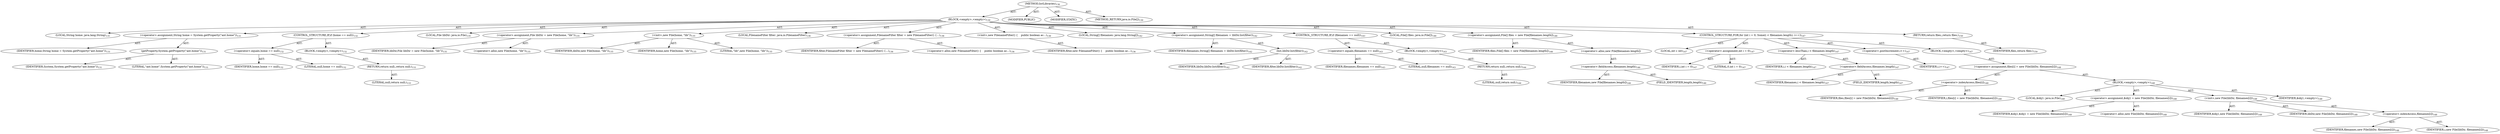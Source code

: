 digraph "listLibraries" {  
"111669149699" [label = <(METHOD,listLibraries)<SUB>130</SUB>> ]
"25769803785" [label = <(BLOCK,&lt;empty&gt;,&lt;empty&gt;)<SUB>130</SUB>> ]
"94489280517" [label = <(LOCAL,String home: java.lang.String)<SUB>131</SUB>> ]
"30064771096" [label = <(&lt;operator&gt;.assignment,String home = System.getProperty(&quot;ant.home&quot;))<SUB>131</SUB>> ]
"68719476753" [label = <(IDENTIFIER,home,String home = System.getProperty(&quot;ant.home&quot;))<SUB>131</SUB>> ]
"30064771097" [label = <(getProperty,System.getProperty(&quot;ant.home&quot;))<SUB>131</SUB>> ]
"68719476754" [label = <(IDENTIFIER,System,System.getProperty(&quot;ant.home&quot;))<SUB>131</SUB>> ]
"90194313225" [label = <(LITERAL,&quot;ant.home&quot;,System.getProperty(&quot;ant.home&quot;))<SUB>131</SUB>> ]
"47244640261" [label = <(CONTROL_STRUCTURE,IF,if (home == null))<SUB>132</SUB>> ]
"30064771098" [label = <(&lt;operator&gt;.equals,home == null)<SUB>132</SUB>> ]
"68719476755" [label = <(IDENTIFIER,home,home == null)<SUB>132</SUB>> ]
"90194313226" [label = <(LITERAL,null,home == null)<SUB>132</SUB>> ]
"25769803786" [label = <(BLOCK,&lt;empty&gt;,&lt;empty&gt;)<SUB>132</SUB>> ]
"146028888066" [label = <(RETURN,return null;,return null;)<SUB>133</SUB>> ]
"90194313227" [label = <(LITERAL,null,return null;)<SUB>133</SUB>> ]
"94489280518" [label = <(LOCAL,File libDir: java.io.File)<SUB>135</SUB>> ]
"30064771099" [label = <(&lt;operator&gt;.assignment,File libDir = new File(home, &quot;lib&quot;))<SUB>135</SUB>> ]
"68719476756" [label = <(IDENTIFIER,libDir,File libDir = new File(home, &quot;lib&quot;))<SUB>135</SUB>> ]
"30064771100" [label = <(&lt;operator&gt;.alloc,new File(home, &quot;lib&quot;))<SUB>135</SUB>> ]
"30064771101" [label = <(&lt;init&gt;,new File(home, &quot;lib&quot;))<SUB>135</SUB>> ]
"68719476757" [label = <(IDENTIFIER,libDir,new File(home, &quot;lib&quot;))<SUB>135</SUB>> ]
"68719476758" [label = <(IDENTIFIER,home,new File(home, &quot;lib&quot;))<SUB>135</SUB>> ]
"90194313228" [label = <(LITERAL,&quot;lib&quot;,new File(home, &quot;lib&quot;))<SUB>135</SUB>> ]
"94489280512" [label = <(LOCAL,FilenameFilter filter: java.io.FilenameFilter)<SUB>136</SUB>> ]
"30064771102" [label = <(&lt;operator&gt;.assignment,FilenameFilter filter = new FilenameFilter() {...)<SUB>136</SUB>> ]
"68719476759" [label = <(IDENTIFIER,filter,FilenameFilter filter = new FilenameFilter() {...)<SUB>136</SUB>> ]
"30064771103" [label = <(&lt;operator&gt;.alloc,new FilenameFilter() {

    public boolean ac...)<SUB>136</SUB>> ]
"30064771072" [label = <(&lt;init&gt;,new FilenameFilter() {

    public boolean ac...)<SUB>136</SUB>> ]
"68719476736" [label = <(IDENTIFIER,filter,new FilenameFilter() {

    public boolean ac...)<SUB>136</SUB>> ]
"94489280519" [label = <(LOCAL,String[] filenames: java.lang.String[])<SUB>142</SUB>> ]
"30064771104" [label = <(&lt;operator&gt;.assignment,String[] filenames = libDir.list(filter))<SUB>142</SUB>> ]
"68719476760" [label = <(IDENTIFIER,filenames,String[] filenames = libDir.list(filter))<SUB>142</SUB>> ]
"30064771105" [label = <(list,libDir.list(filter))<SUB>142</SUB>> ]
"68719476761" [label = <(IDENTIFIER,libDir,libDir.list(filter))<SUB>142</SUB>> ]
"68719476762" [label = <(IDENTIFIER,filter,libDir.list(filter))<SUB>142</SUB>> ]
"47244640262" [label = <(CONTROL_STRUCTURE,IF,if (filenames == null))<SUB>143</SUB>> ]
"30064771106" [label = <(&lt;operator&gt;.equals,filenames == null)<SUB>143</SUB>> ]
"68719476763" [label = <(IDENTIFIER,filenames,filenames == null)<SUB>143</SUB>> ]
"90194313229" [label = <(LITERAL,null,filenames == null)<SUB>143</SUB>> ]
"25769803787" [label = <(BLOCK,&lt;empty&gt;,&lt;empty&gt;)<SUB>143</SUB>> ]
"146028888067" [label = <(RETURN,return null;,return null;)<SUB>144</SUB>> ]
"90194313230" [label = <(LITERAL,null,return null;)<SUB>144</SUB>> ]
"94489280520" [label = <(LOCAL,File[] files: java.io.File[])<SUB>146</SUB>> ]
"30064771107" [label = <(&lt;operator&gt;.assignment,File[] files = new File[filenames.length])<SUB>146</SUB>> ]
"68719476764" [label = <(IDENTIFIER,files,File[] files = new File[filenames.length])<SUB>146</SUB>> ]
"30064771108" [label = <(&lt;operator&gt;.alloc,new File[filenames.length])> ]
"30064771109" [label = <(&lt;operator&gt;.fieldAccess,filenames.length)<SUB>146</SUB>> ]
"68719476765" [label = <(IDENTIFIER,filenames,new File[filenames.length])<SUB>146</SUB>> ]
"55834574850" [label = <(FIELD_IDENTIFIER,length,length)<SUB>146</SUB>> ]
"47244640263" [label = <(CONTROL_STRUCTURE,FOR,for (int i = 0; Some(i &lt; filenames.length); i++))<SUB>147</SUB>> ]
"94489280521" [label = <(LOCAL,int i: int)<SUB>147</SUB>> ]
"30064771110" [label = <(&lt;operator&gt;.assignment,int i = 0)<SUB>147</SUB>> ]
"68719476766" [label = <(IDENTIFIER,i,int i = 0)<SUB>147</SUB>> ]
"90194313231" [label = <(LITERAL,0,int i = 0)<SUB>147</SUB>> ]
"30064771111" [label = <(&lt;operator&gt;.lessThan,i &lt; filenames.length)<SUB>147</SUB>> ]
"68719476767" [label = <(IDENTIFIER,i,i &lt; filenames.length)<SUB>147</SUB>> ]
"30064771112" [label = <(&lt;operator&gt;.fieldAccess,filenames.length)<SUB>147</SUB>> ]
"68719476768" [label = <(IDENTIFIER,filenames,i &lt; filenames.length)<SUB>147</SUB>> ]
"55834574851" [label = <(FIELD_IDENTIFIER,length,length)<SUB>147</SUB>> ]
"30064771113" [label = <(&lt;operator&gt;.postIncrement,i++)<SUB>147</SUB>> ]
"68719476769" [label = <(IDENTIFIER,i,i++)<SUB>147</SUB>> ]
"25769803788" [label = <(BLOCK,&lt;empty&gt;,&lt;empty&gt;)<SUB>147</SUB>> ]
"30064771114" [label = <(&lt;operator&gt;.assignment,files[i] = new File(libDir, filenames[i]))<SUB>148</SUB>> ]
"30064771115" [label = <(&lt;operator&gt;.indexAccess,files[i])<SUB>148</SUB>> ]
"68719476770" [label = <(IDENTIFIER,files,files[i] = new File(libDir, filenames[i]))<SUB>148</SUB>> ]
"68719476771" [label = <(IDENTIFIER,i,files[i] = new File(libDir, filenames[i]))<SUB>148</SUB>> ]
"25769803789" [label = <(BLOCK,&lt;empty&gt;,&lt;empty&gt;)<SUB>148</SUB>> ]
"94489280522" [label = <(LOCAL,$obj1: java.io.File)<SUB>148</SUB>> ]
"30064771116" [label = <(&lt;operator&gt;.assignment,$obj1 = new File(libDir, filenames[i]))<SUB>148</SUB>> ]
"68719476772" [label = <(IDENTIFIER,$obj1,$obj1 = new File(libDir, filenames[i]))<SUB>148</SUB>> ]
"30064771117" [label = <(&lt;operator&gt;.alloc,new File(libDir, filenames[i]))<SUB>148</SUB>> ]
"30064771118" [label = <(&lt;init&gt;,new File(libDir, filenames[i]))<SUB>148</SUB>> ]
"68719476773" [label = <(IDENTIFIER,$obj1,new File(libDir, filenames[i]))<SUB>148</SUB>> ]
"68719476774" [label = <(IDENTIFIER,libDir,new File(libDir, filenames[i]))<SUB>148</SUB>> ]
"30064771119" [label = <(&lt;operator&gt;.indexAccess,filenames[i])<SUB>148</SUB>> ]
"68719476775" [label = <(IDENTIFIER,filenames,new File(libDir, filenames[i]))<SUB>148</SUB>> ]
"68719476776" [label = <(IDENTIFIER,i,new File(libDir, filenames[i]))<SUB>148</SUB>> ]
"68719476777" [label = <(IDENTIFIER,$obj1,&lt;empty&gt;)<SUB>148</SUB>> ]
"146028888068" [label = <(RETURN,return files;,return files;)<SUB>150</SUB>> ]
"68719476778" [label = <(IDENTIFIER,files,return files;)<SUB>150</SUB>> ]
"133143986184" [label = <(MODIFIER,PUBLIC)> ]
"133143986185" [label = <(MODIFIER,STATIC)> ]
"128849018883" [label = <(METHOD_RETURN,java.io.File[])<SUB>130</SUB>> ]
  "111669149699" -> "25769803785"  [ label = "AST: "] 
  "111669149699" -> "133143986184"  [ label = "AST: "] 
  "111669149699" -> "133143986185"  [ label = "AST: "] 
  "111669149699" -> "128849018883"  [ label = "AST: "] 
  "25769803785" -> "94489280517"  [ label = "AST: "] 
  "25769803785" -> "30064771096"  [ label = "AST: "] 
  "25769803785" -> "47244640261"  [ label = "AST: "] 
  "25769803785" -> "94489280518"  [ label = "AST: "] 
  "25769803785" -> "30064771099"  [ label = "AST: "] 
  "25769803785" -> "30064771101"  [ label = "AST: "] 
  "25769803785" -> "94489280512"  [ label = "AST: "] 
  "25769803785" -> "30064771102"  [ label = "AST: "] 
  "25769803785" -> "30064771072"  [ label = "AST: "] 
  "25769803785" -> "94489280519"  [ label = "AST: "] 
  "25769803785" -> "30064771104"  [ label = "AST: "] 
  "25769803785" -> "47244640262"  [ label = "AST: "] 
  "25769803785" -> "94489280520"  [ label = "AST: "] 
  "25769803785" -> "30064771107"  [ label = "AST: "] 
  "25769803785" -> "47244640263"  [ label = "AST: "] 
  "25769803785" -> "146028888068"  [ label = "AST: "] 
  "30064771096" -> "68719476753"  [ label = "AST: "] 
  "30064771096" -> "30064771097"  [ label = "AST: "] 
  "30064771097" -> "68719476754"  [ label = "AST: "] 
  "30064771097" -> "90194313225"  [ label = "AST: "] 
  "47244640261" -> "30064771098"  [ label = "AST: "] 
  "47244640261" -> "25769803786"  [ label = "AST: "] 
  "30064771098" -> "68719476755"  [ label = "AST: "] 
  "30064771098" -> "90194313226"  [ label = "AST: "] 
  "25769803786" -> "146028888066"  [ label = "AST: "] 
  "146028888066" -> "90194313227"  [ label = "AST: "] 
  "30064771099" -> "68719476756"  [ label = "AST: "] 
  "30064771099" -> "30064771100"  [ label = "AST: "] 
  "30064771101" -> "68719476757"  [ label = "AST: "] 
  "30064771101" -> "68719476758"  [ label = "AST: "] 
  "30064771101" -> "90194313228"  [ label = "AST: "] 
  "30064771102" -> "68719476759"  [ label = "AST: "] 
  "30064771102" -> "30064771103"  [ label = "AST: "] 
  "30064771072" -> "68719476736"  [ label = "AST: "] 
  "30064771104" -> "68719476760"  [ label = "AST: "] 
  "30064771104" -> "30064771105"  [ label = "AST: "] 
  "30064771105" -> "68719476761"  [ label = "AST: "] 
  "30064771105" -> "68719476762"  [ label = "AST: "] 
  "47244640262" -> "30064771106"  [ label = "AST: "] 
  "47244640262" -> "25769803787"  [ label = "AST: "] 
  "30064771106" -> "68719476763"  [ label = "AST: "] 
  "30064771106" -> "90194313229"  [ label = "AST: "] 
  "25769803787" -> "146028888067"  [ label = "AST: "] 
  "146028888067" -> "90194313230"  [ label = "AST: "] 
  "30064771107" -> "68719476764"  [ label = "AST: "] 
  "30064771107" -> "30064771108"  [ label = "AST: "] 
  "30064771108" -> "30064771109"  [ label = "AST: "] 
  "30064771109" -> "68719476765"  [ label = "AST: "] 
  "30064771109" -> "55834574850"  [ label = "AST: "] 
  "47244640263" -> "94489280521"  [ label = "AST: "] 
  "47244640263" -> "30064771110"  [ label = "AST: "] 
  "47244640263" -> "30064771111"  [ label = "AST: "] 
  "47244640263" -> "30064771113"  [ label = "AST: "] 
  "47244640263" -> "25769803788"  [ label = "AST: "] 
  "30064771110" -> "68719476766"  [ label = "AST: "] 
  "30064771110" -> "90194313231"  [ label = "AST: "] 
  "30064771111" -> "68719476767"  [ label = "AST: "] 
  "30064771111" -> "30064771112"  [ label = "AST: "] 
  "30064771112" -> "68719476768"  [ label = "AST: "] 
  "30064771112" -> "55834574851"  [ label = "AST: "] 
  "30064771113" -> "68719476769"  [ label = "AST: "] 
  "25769803788" -> "30064771114"  [ label = "AST: "] 
  "30064771114" -> "30064771115"  [ label = "AST: "] 
  "30064771114" -> "25769803789"  [ label = "AST: "] 
  "30064771115" -> "68719476770"  [ label = "AST: "] 
  "30064771115" -> "68719476771"  [ label = "AST: "] 
  "25769803789" -> "94489280522"  [ label = "AST: "] 
  "25769803789" -> "30064771116"  [ label = "AST: "] 
  "25769803789" -> "30064771118"  [ label = "AST: "] 
  "25769803789" -> "68719476777"  [ label = "AST: "] 
  "30064771116" -> "68719476772"  [ label = "AST: "] 
  "30064771116" -> "30064771117"  [ label = "AST: "] 
  "30064771118" -> "68719476773"  [ label = "AST: "] 
  "30064771118" -> "68719476774"  [ label = "AST: "] 
  "30064771118" -> "30064771119"  [ label = "AST: "] 
  "30064771119" -> "68719476775"  [ label = "AST: "] 
  "30064771119" -> "68719476776"  [ label = "AST: "] 
  "146028888068" -> "68719476778"  [ label = "AST: "] 
}
